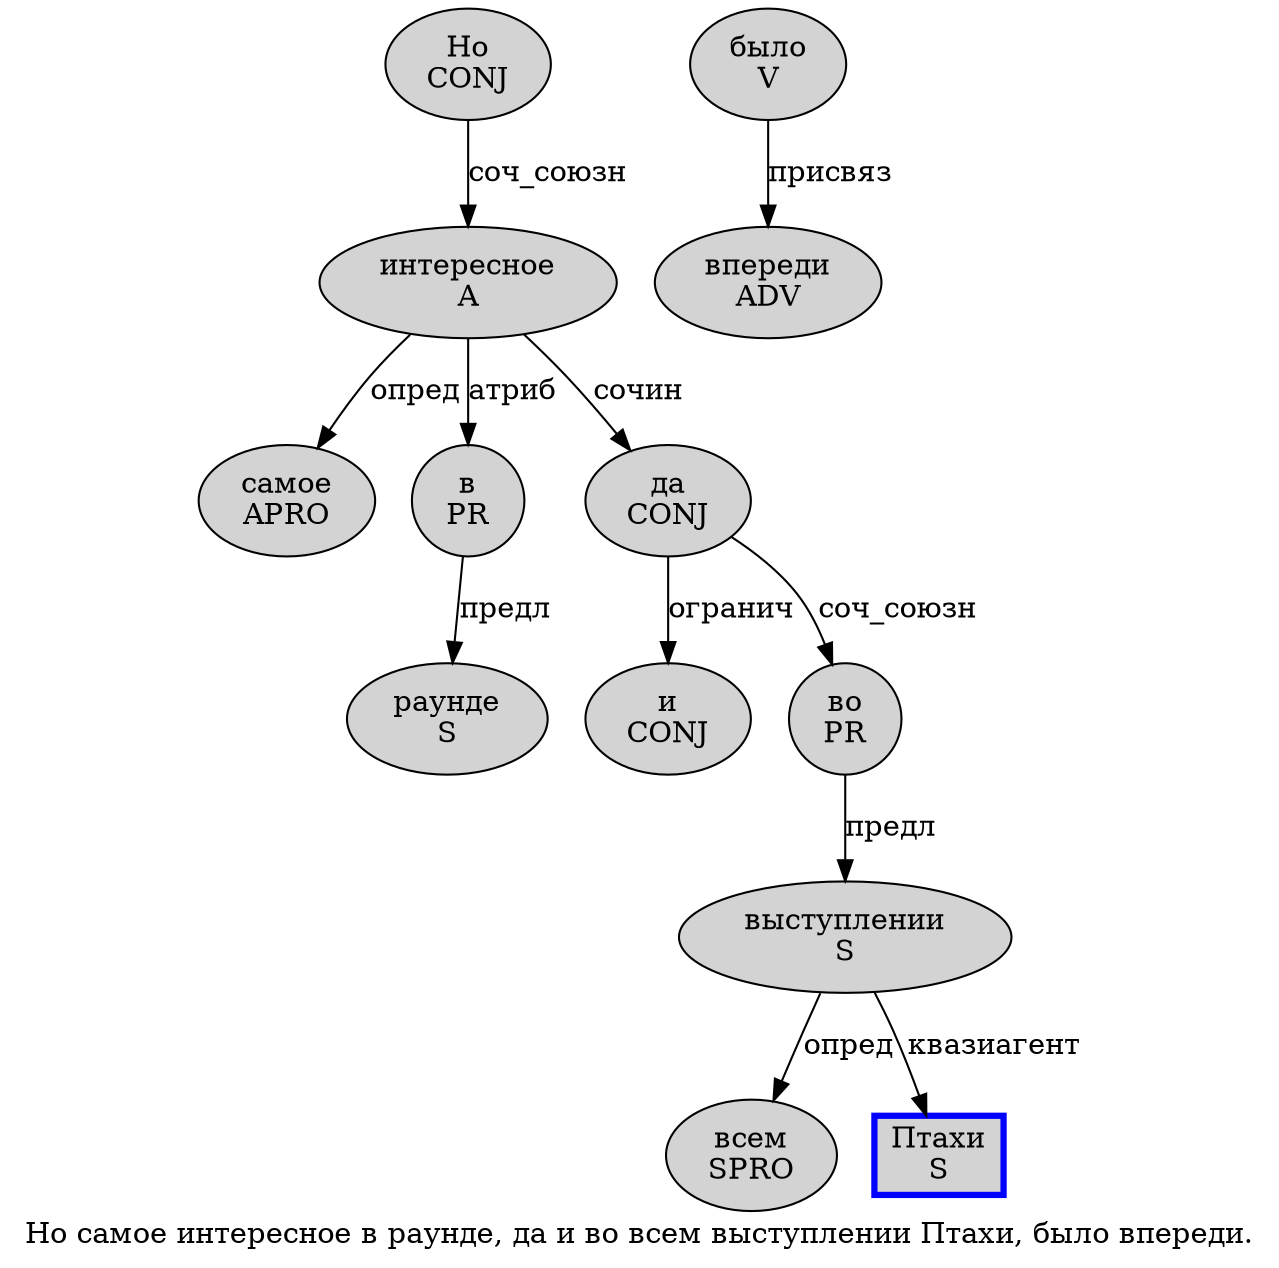 digraph SENTENCE_385 {
	graph [label="Но самое интересное в раунде, да и во всем выступлении Птахи, было впереди."]
	node [style=filled]
		0 [label="Но
CONJ" color="" fillcolor=lightgray penwidth=1 shape=ellipse]
		1 [label="самое
APRO" color="" fillcolor=lightgray penwidth=1 shape=ellipse]
		2 [label="интересное
A" color="" fillcolor=lightgray penwidth=1 shape=ellipse]
		3 [label="в
PR" color="" fillcolor=lightgray penwidth=1 shape=ellipse]
		4 [label="раунде
S" color="" fillcolor=lightgray penwidth=1 shape=ellipse]
		6 [label="да
CONJ" color="" fillcolor=lightgray penwidth=1 shape=ellipse]
		7 [label="и
CONJ" color="" fillcolor=lightgray penwidth=1 shape=ellipse]
		8 [label="во
PR" color="" fillcolor=lightgray penwidth=1 shape=ellipse]
		9 [label="всем
SPRO" color="" fillcolor=lightgray penwidth=1 shape=ellipse]
		10 [label="выступлении
S" color="" fillcolor=lightgray penwidth=1 shape=ellipse]
		11 [label="Птахи
S" color=blue fillcolor=lightgray penwidth=3 shape=box]
		13 [label="было
V" color="" fillcolor=lightgray penwidth=1 shape=ellipse]
		14 [label="впереди
ADV" color="" fillcolor=lightgray penwidth=1 shape=ellipse]
			10 -> 9 [label="опред"]
			10 -> 11 [label="квазиагент"]
			0 -> 2 [label="соч_союзн"]
			6 -> 7 [label="огранич"]
			6 -> 8 [label="соч_союзн"]
			13 -> 14 [label="присвяз"]
			2 -> 1 [label="опред"]
			2 -> 3 [label="атриб"]
			2 -> 6 [label="сочин"]
			3 -> 4 [label="предл"]
			8 -> 10 [label="предл"]
}
